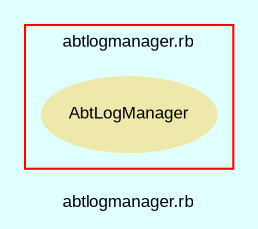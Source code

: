 digraph TopLevel {
    compound = true
    bgcolor = lightcyan1
    fontname = Arial
    fontsize = 8
    label = "abtlogmanager.rb"
    node [
        fontname = Arial,
        fontsize = 8,
        color = black
    ]

    subgraph cluster_3 {
        fontname = Arial
        color = red
        label = "abtlogmanager.rb"
        AbtLogManager [
            fontcolor = black,
            URL = "classes/AbtLogManager.html",
            shape = ellipse,
            color = palegoldenrod,
            style = filled,
            label = "AbtLogManager"
        ]

    }

}

